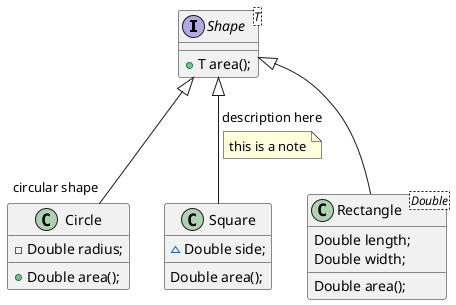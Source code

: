 @startuml

interface Shape

Shape  <|-- "circular shape" Circle
Shape  <|-- Square :description here
note on link: this is a note

Shape  <|-- Rectangle

class Circle {
    - Double radius;
    + Double area();
}

class Square {
    ~ Double side;
    Double area();
}


class Rectangle<Double> {
    Double length;
    Double width;
    Double area();
}

interface Shape<T> {
    + T area();
}


@enduml